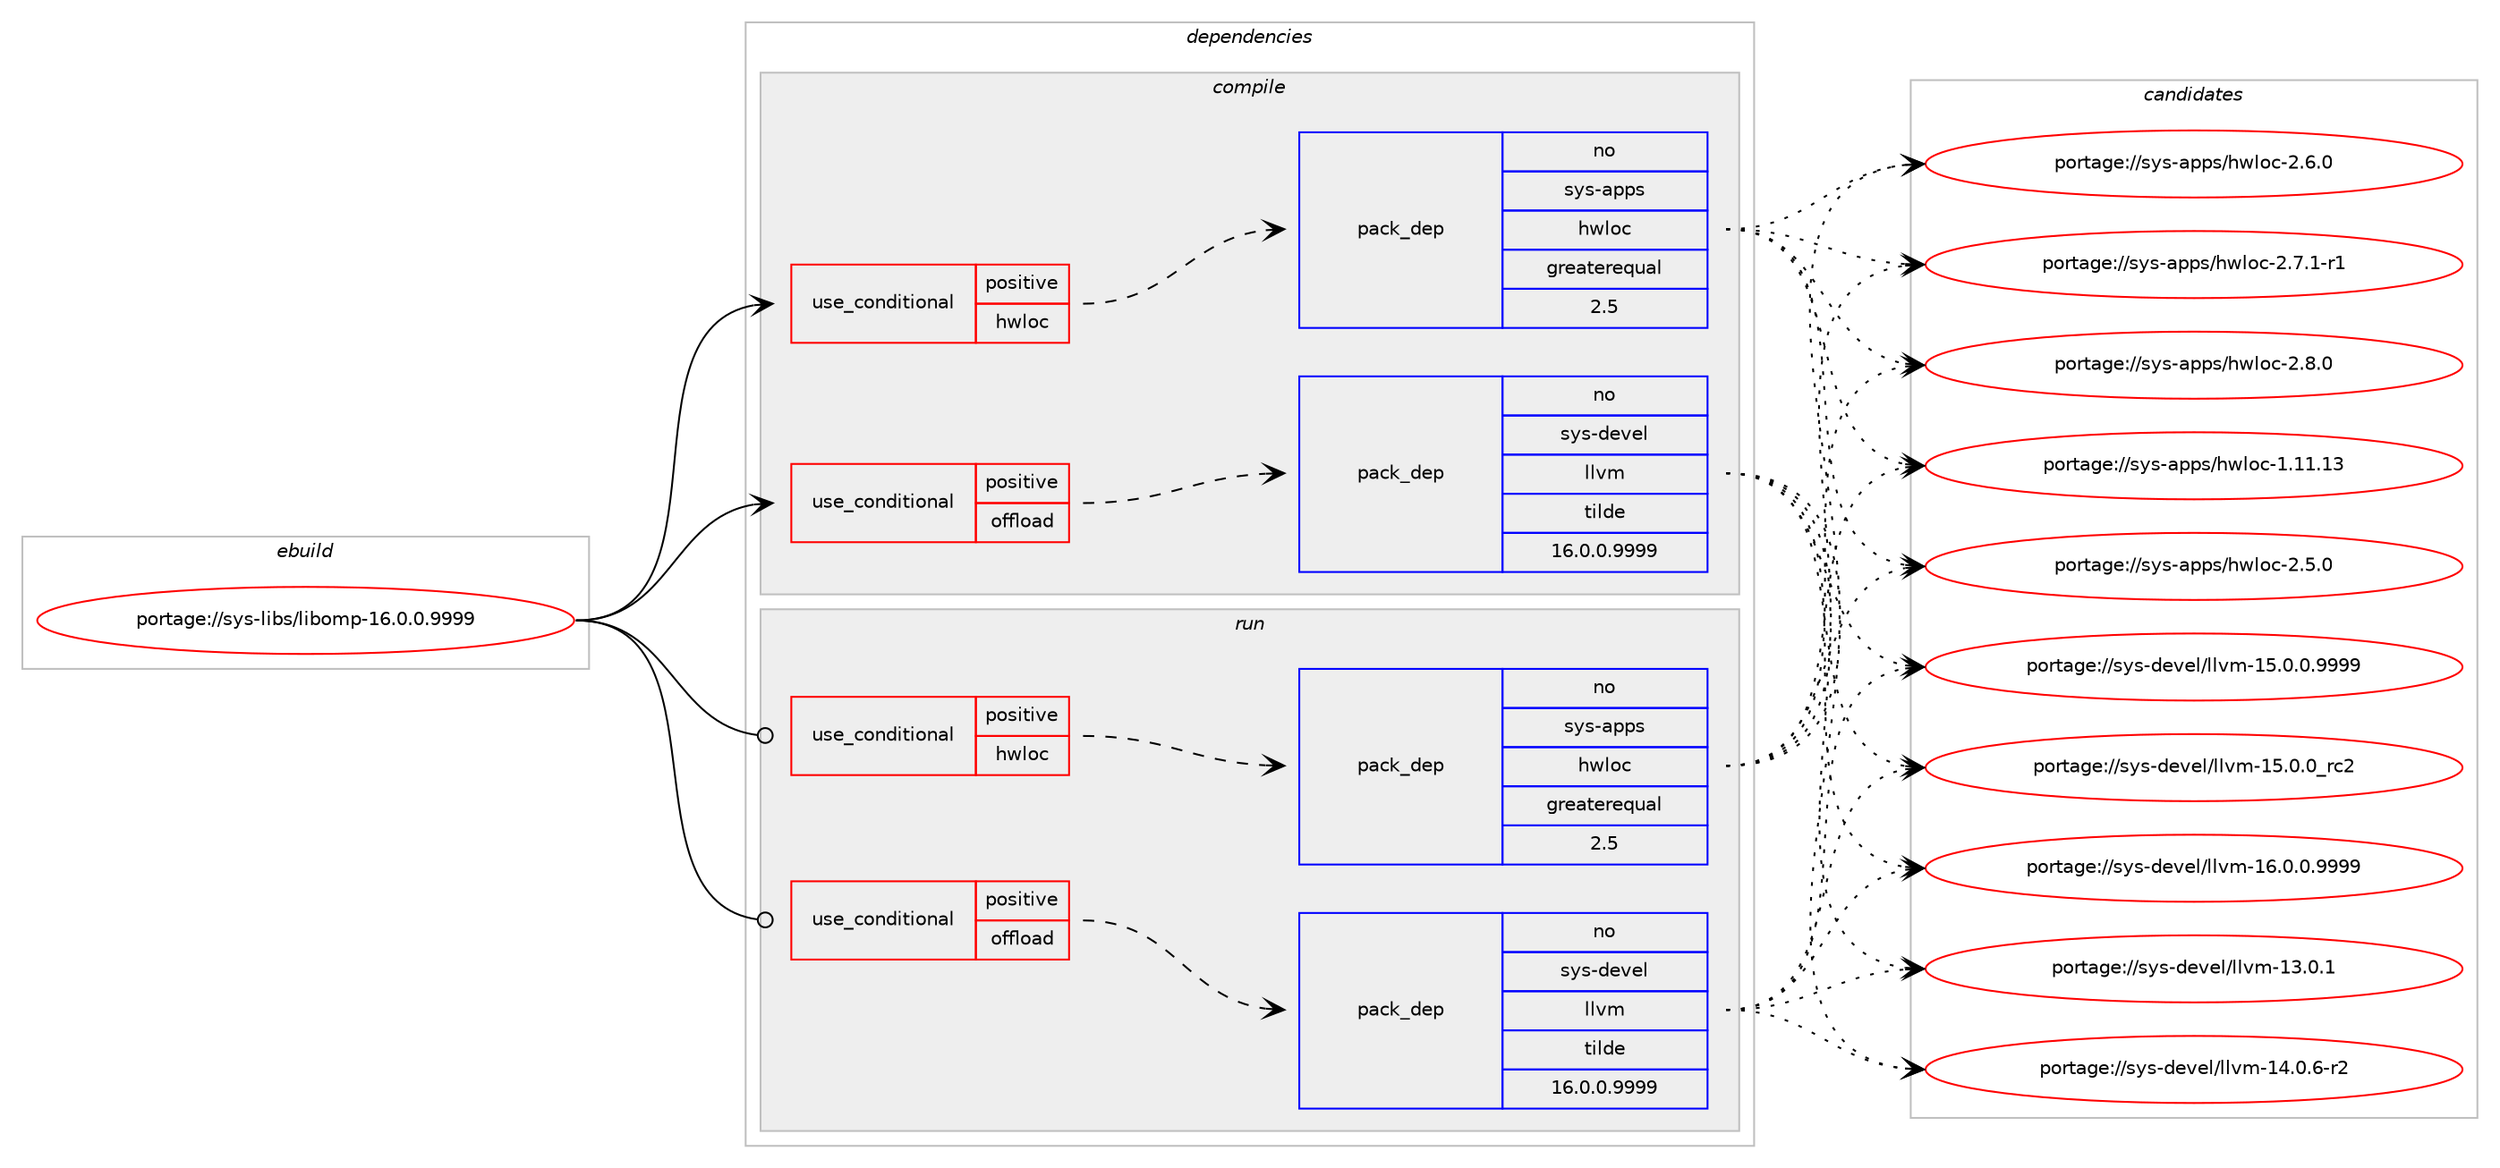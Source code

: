 digraph prolog {

# *************
# Graph options
# *************

newrank=true;
concentrate=true;
compound=true;
graph [rankdir=LR,fontname=Helvetica,fontsize=10,ranksep=1.5];#, ranksep=2.5, nodesep=0.2];
edge  [arrowhead=vee];
node  [fontname=Helvetica,fontsize=10];

# **********
# The ebuild
# **********

subgraph cluster_leftcol {
color=gray;
rank=same;
label=<<i>ebuild</i>>;
id [label="portage://sys-libs/libomp-16.0.0.9999", color=red, width=4, href="../sys-libs/libomp-16.0.0.9999.svg"];
}

# ****************
# The dependencies
# ****************

subgraph cluster_midcol {
color=gray;
label=<<i>dependencies</i>>;
subgraph cluster_compile {
fillcolor="#eeeeee";
style=filled;
label=<<i>compile</i>>;
subgraph cond272 {
dependency465 [label=<<TABLE BORDER="0" CELLBORDER="1" CELLSPACING="0" CELLPADDING="4"><TR><TD ROWSPAN="3" CELLPADDING="10">use_conditional</TD></TR><TR><TD>positive</TD></TR><TR><TD>hwloc</TD></TR></TABLE>>, shape=none, color=red];
subgraph pack190 {
dependency466 [label=<<TABLE BORDER="0" CELLBORDER="1" CELLSPACING="0" CELLPADDING="4" WIDTH="220"><TR><TD ROWSPAN="6" CELLPADDING="30">pack_dep</TD></TR><TR><TD WIDTH="110">no</TD></TR><TR><TD>sys-apps</TD></TR><TR><TD>hwloc</TD></TR><TR><TD>greaterequal</TD></TR><TR><TD>2.5</TD></TR></TABLE>>, shape=none, color=blue];
}
dependency465:e -> dependency466:w [weight=20,style="dashed",arrowhead="vee"];
}
id:e -> dependency465:w [weight=20,style="solid",arrowhead="vee"];
subgraph cond273 {
dependency467 [label=<<TABLE BORDER="0" CELLBORDER="1" CELLSPACING="0" CELLPADDING="4"><TR><TD ROWSPAN="3" CELLPADDING="10">use_conditional</TD></TR><TR><TD>positive</TD></TR><TR><TD>offload</TD></TR></TABLE>>, shape=none, color=red];
# *** BEGIN UNKNOWN DEPENDENCY TYPE (TODO) ***
# dependency467 -> package_dependency(portage://sys-libs/libomp-16.0.0.9999,install,no,virtual,libelf,none,[,,],any_same_slot,[use(optenable(abi_x86_32),negative),use(optenable(abi_x86_64),negative),use(optenable(abi_x86_x32),negative),use(optenable(abi_mips_n32),negative),use(optenable(abi_mips_n64),negative),use(optenable(abi_mips_o32),negative),use(optenable(abi_s390_32),negative),use(optenable(abi_s390_64),negative)])
# *** END UNKNOWN DEPENDENCY TYPE (TODO) ***

# *** BEGIN UNKNOWN DEPENDENCY TYPE (TODO) ***
# dependency467 -> package_dependency(portage://sys-libs/libomp-16.0.0.9999,install,no,dev-libs,libffi,none,[,,],any_same_slot,[use(optenable(abi_x86_32),negative),use(optenable(abi_x86_64),negative),use(optenable(abi_x86_x32),negative),use(optenable(abi_mips_n32),negative),use(optenable(abi_mips_n64),negative),use(optenable(abi_mips_o32),negative),use(optenable(abi_s390_32),negative),use(optenable(abi_s390_64),negative)])
# *** END UNKNOWN DEPENDENCY TYPE (TODO) ***

subgraph pack191 {
dependency468 [label=<<TABLE BORDER="0" CELLBORDER="1" CELLSPACING="0" CELLPADDING="4" WIDTH="220"><TR><TD ROWSPAN="6" CELLPADDING="30">pack_dep</TD></TR><TR><TD WIDTH="110">no</TD></TR><TR><TD>sys-devel</TD></TR><TR><TD>llvm</TD></TR><TR><TD>tilde</TD></TR><TR><TD>16.0.0.9999</TD></TR></TABLE>>, shape=none, color=blue];
}
dependency467:e -> dependency468:w [weight=20,style="dashed",arrowhead="vee"];
}
id:e -> dependency467:w [weight=20,style="solid",arrowhead="vee"];
# *** BEGIN UNKNOWN DEPENDENCY TYPE (TODO) ***
# id -> package_dependency(portage://sys-libs/libomp-16.0.0.9999,install,strong,sys-devel,llvm,none,[,,],[slot(0)],[])
# *** END UNKNOWN DEPENDENCY TYPE (TODO) ***

}
subgraph cluster_compileandrun {
fillcolor="#eeeeee";
style=filled;
label=<<i>compile and run</i>>;
}
subgraph cluster_run {
fillcolor="#eeeeee";
style=filled;
label=<<i>run</i>>;
subgraph cond274 {
dependency469 [label=<<TABLE BORDER="0" CELLBORDER="1" CELLSPACING="0" CELLPADDING="4"><TR><TD ROWSPAN="3" CELLPADDING="10">use_conditional</TD></TR><TR><TD>positive</TD></TR><TR><TD>hwloc</TD></TR></TABLE>>, shape=none, color=red];
subgraph pack192 {
dependency470 [label=<<TABLE BORDER="0" CELLBORDER="1" CELLSPACING="0" CELLPADDING="4" WIDTH="220"><TR><TD ROWSPAN="6" CELLPADDING="30">pack_dep</TD></TR><TR><TD WIDTH="110">no</TD></TR><TR><TD>sys-apps</TD></TR><TR><TD>hwloc</TD></TR><TR><TD>greaterequal</TD></TR><TR><TD>2.5</TD></TR></TABLE>>, shape=none, color=blue];
}
dependency469:e -> dependency470:w [weight=20,style="dashed",arrowhead="vee"];
}
id:e -> dependency469:w [weight=20,style="solid",arrowhead="odot"];
subgraph cond275 {
dependency471 [label=<<TABLE BORDER="0" CELLBORDER="1" CELLSPACING="0" CELLPADDING="4"><TR><TD ROWSPAN="3" CELLPADDING="10">use_conditional</TD></TR><TR><TD>positive</TD></TR><TR><TD>offload</TD></TR></TABLE>>, shape=none, color=red];
# *** BEGIN UNKNOWN DEPENDENCY TYPE (TODO) ***
# dependency471 -> package_dependency(portage://sys-libs/libomp-16.0.0.9999,run,no,virtual,libelf,none,[,,],any_same_slot,[use(optenable(abi_x86_32),negative),use(optenable(abi_x86_64),negative),use(optenable(abi_x86_x32),negative),use(optenable(abi_mips_n32),negative),use(optenable(abi_mips_n64),negative),use(optenable(abi_mips_o32),negative),use(optenable(abi_s390_32),negative),use(optenable(abi_s390_64),negative)])
# *** END UNKNOWN DEPENDENCY TYPE (TODO) ***

# *** BEGIN UNKNOWN DEPENDENCY TYPE (TODO) ***
# dependency471 -> package_dependency(portage://sys-libs/libomp-16.0.0.9999,run,no,dev-libs,libffi,none,[,,],any_same_slot,[use(optenable(abi_x86_32),negative),use(optenable(abi_x86_64),negative),use(optenable(abi_x86_x32),negative),use(optenable(abi_mips_n32),negative),use(optenable(abi_mips_n64),negative),use(optenable(abi_mips_o32),negative),use(optenable(abi_s390_32),negative),use(optenable(abi_s390_64),negative)])
# *** END UNKNOWN DEPENDENCY TYPE (TODO) ***

subgraph pack193 {
dependency472 [label=<<TABLE BORDER="0" CELLBORDER="1" CELLSPACING="0" CELLPADDING="4" WIDTH="220"><TR><TD ROWSPAN="6" CELLPADDING="30">pack_dep</TD></TR><TR><TD WIDTH="110">no</TD></TR><TR><TD>sys-devel</TD></TR><TR><TD>llvm</TD></TR><TR><TD>tilde</TD></TR><TR><TD>16.0.0.9999</TD></TR></TABLE>>, shape=none, color=blue];
}
dependency471:e -> dependency472:w [weight=20,style="dashed",arrowhead="vee"];
}
id:e -> dependency471:w [weight=20,style="solid",arrowhead="odot"];
}
}

# **************
# The candidates
# **************

subgraph cluster_choices {
rank=same;
color=gray;
label=<<i>candidates</i>>;

subgraph choice190 {
color=black;
nodesep=1;
choice115121115459711211211547104119108111994549464949464951 [label="portage://sys-apps/hwloc-1.11.13", color=red, width=4,href="../sys-apps/hwloc-1.11.13.svg"];
choice11512111545971121121154710411910811199455046534648 [label="portage://sys-apps/hwloc-2.5.0", color=red, width=4,href="../sys-apps/hwloc-2.5.0.svg"];
choice11512111545971121121154710411910811199455046544648 [label="portage://sys-apps/hwloc-2.6.0", color=red, width=4,href="../sys-apps/hwloc-2.6.0.svg"];
choice115121115459711211211547104119108111994550465546494511449 [label="portage://sys-apps/hwloc-2.7.1-r1", color=red, width=4,href="../sys-apps/hwloc-2.7.1-r1.svg"];
choice11512111545971121121154710411910811199455046564648 [label="portage://sys-apps/hwloc-2.8.0", color=red, width=4,href="../sys-apps/hwloc-2.8.0.svg"];
dependency466:e -> choice115121115459711211211547104119108111994549464949464951:w [style=dotted,weight="100"];
dependency466:e -> choice11512111545971121121154710411910811199455046534648:w [style=dotted,weight="100"];
dependency466:e -> choice11512111545971121121154710411910811199455046544648:w [style=dotted,weight="100"];
dependency466:e -> choice115121115459711211211547104119108111994550465546494511449:w [style=dotted,weight="100"];
dependency466:e -> choice11512111545971121121154710411910811199455046564648:w [style=dotted,weight="100"];
}
subgraph choice191 {
color=black;
nodesep=1;
choice115121115451001011181011084710810811810945495146484649 [label="portage://sys-devel/llvm-13.0.1", color=red, width=4,href="../sys-devel/llvm-13.0.1.svg"];
choice1151211154510010111810110847108108118109454952464846544511450 [label="portage://sys-devel/llvm-14.0.6-r2", color=red, width=4,href="../sys-devel/llvm-14.0.6-r2.svg"];
choice1151211154510010111810110847108108118109454953464846484657575757 [label="portage://sys-devel/llvm-15.0.0.9999", color=red, width=4,href="../sys-devel/llvm-15.0.0.9999.svg"];
choice115121115451001011181011084710810811810945495346484648951149950 [label="portage://sys-devel/llvm-15.0.0_rc2", color=red, width=4,href="../sys-devel/llvm-15.0.0_rc2.svg"];
choice1151211154510010111810110847108108118109454954464846484657575757 [label="portage://sys-devel/llvm-16.0.0.9999", color=red, width=4,href="../sys-devel/llvm-16.0.0.9999.svg"];
dependency468:e -> choice115121115451001011181011084710810811810945495146484649:w [style=dotted,weight="100"];
dependency468:e -> choice1151211154510010111810110847108108118109454952464846544511450:w [style=dotted,weight="100"];
dependency468:e -> choice1151211154510010111810110847108108118109454953464846484657575757:w [style=dotted,weight="100"];
dependency468:e -> choice115121115451001011181011084710810811810945495346484648951149950:w [style=dotted,weight="100"];
dependency468:e -> choice1151211154510010111810110847108108118109454954464846484657575757:w [style=dotted,weight="100"];
}
subgraph choice192 {
color=black;
nodesep=1;
choice115121115459711211211547104119108111994549464949464951 [label="portage://sys-apps/hwloc-1.11.13", color=red, width=4,href="../sys-apps/hwloc-1.11.13.svg"];
choice11512111545971121121154710411910811199455046534648 [label="portage://sys-apps/hwloc-2.5.0", color=red, width=4,href="../sys-apps/hwloc-2.5.0.svg"];
choice11512111545971121121154710411910811199455046544648 [label="portage://sys-apps/hwloc-2.6.0", color=red, width=4,href="../sys-apps/hwloc-2.6.0.svg"];
choice115121115459711211211547104119108111994550465546494511449 [label="portage://sys-apps/hwloc-2.7.1-r1", color=red, width=4,href="../sys-apps/hwloc-2.7.1-r1.svg"];
choice11512111545971121121154710411910811199455046564648 [label="portage://sys-apps/hwloc-2.8.0", color=red, width=4,href="../sys-apps/hwloc-2.8.0.svg"];
dependency470:e -> choice115121115459711211211547104119108111994549464949464951:w [style=dotted,weight="100"];
dependency470:e -> choice11512111545971121121154710411910811199455046534648:w [style=dotted,weight="100"];
dependency470:e -> choice11512111545971121121154710411910811199455046544648:w [style=dotted,weight="100"];
dependency470:e -> choice115121115459711211211547104119108111994550465546494511449:w [style=dotted,weight="100"];
dependency470:e -> choice11512111545971121121154710411910811199455046564648:w [style=dotted,weight="100"];
}
subgraph choice193 {
color=black;
nodesep=1;
choice115121115451001011181011084710810811810945495146484649 [label="portage://sys-devel/llvm-13.0.1", color=red, width=4,href="../sys-devel/llvm-13.0.1.svg"];
choice1151211154510010111810110847108108118109454952464846544511450 [label="portage://sys-devel/llvm-14.0.6-r2", color=red, width=4,href="../sys-devel/llvm-14.0.6-r2.svg"];
choice1151211154510010111810110847108108118109454953464846484657575757 [label="portage://sys-devel/llvm-15.0.0.9999", color=red, width=4,href="../sys-devel/llvm-15.0.0.9999.svg"];
choice115121115451001011181011084710810811810945495346484648951149950 [label="portage://sys-devel/llvm-15.0.0_rc2", color=red, width=4,href="../sys-devel/llvm-15.0.0_rc2.svg"];
choice1151211154510010111810110847108108118109454954464846484657575757 [label="portage://sys-devel/llvm-16.0.0.9999", color=red, width=4,href="../sys-devel/llvm-16.0.0.9999.svg"];
dependency472:e -> choice115121115451001011181011084710810811810945495146484649:w [style=dotted,weight="100"];
dependency472:e -> choice1151211154510010111810110847108108118109454952464846544511450:w [style=dotted,weight="100"];
dependency472:e -> choice1151211154510010111810110847108108118109454953464846484657575757:w [style=dotted,weight="100"];
dependency472:e -> choice115121115451001011181011084710810811810945495346484648951149950:w [style=dotted,weight="100"];
dependency472:e -> choice1151211154510010111810110847108108118109454954464846484657575757:w [style=dotted,weight="100"];
}
}

}
